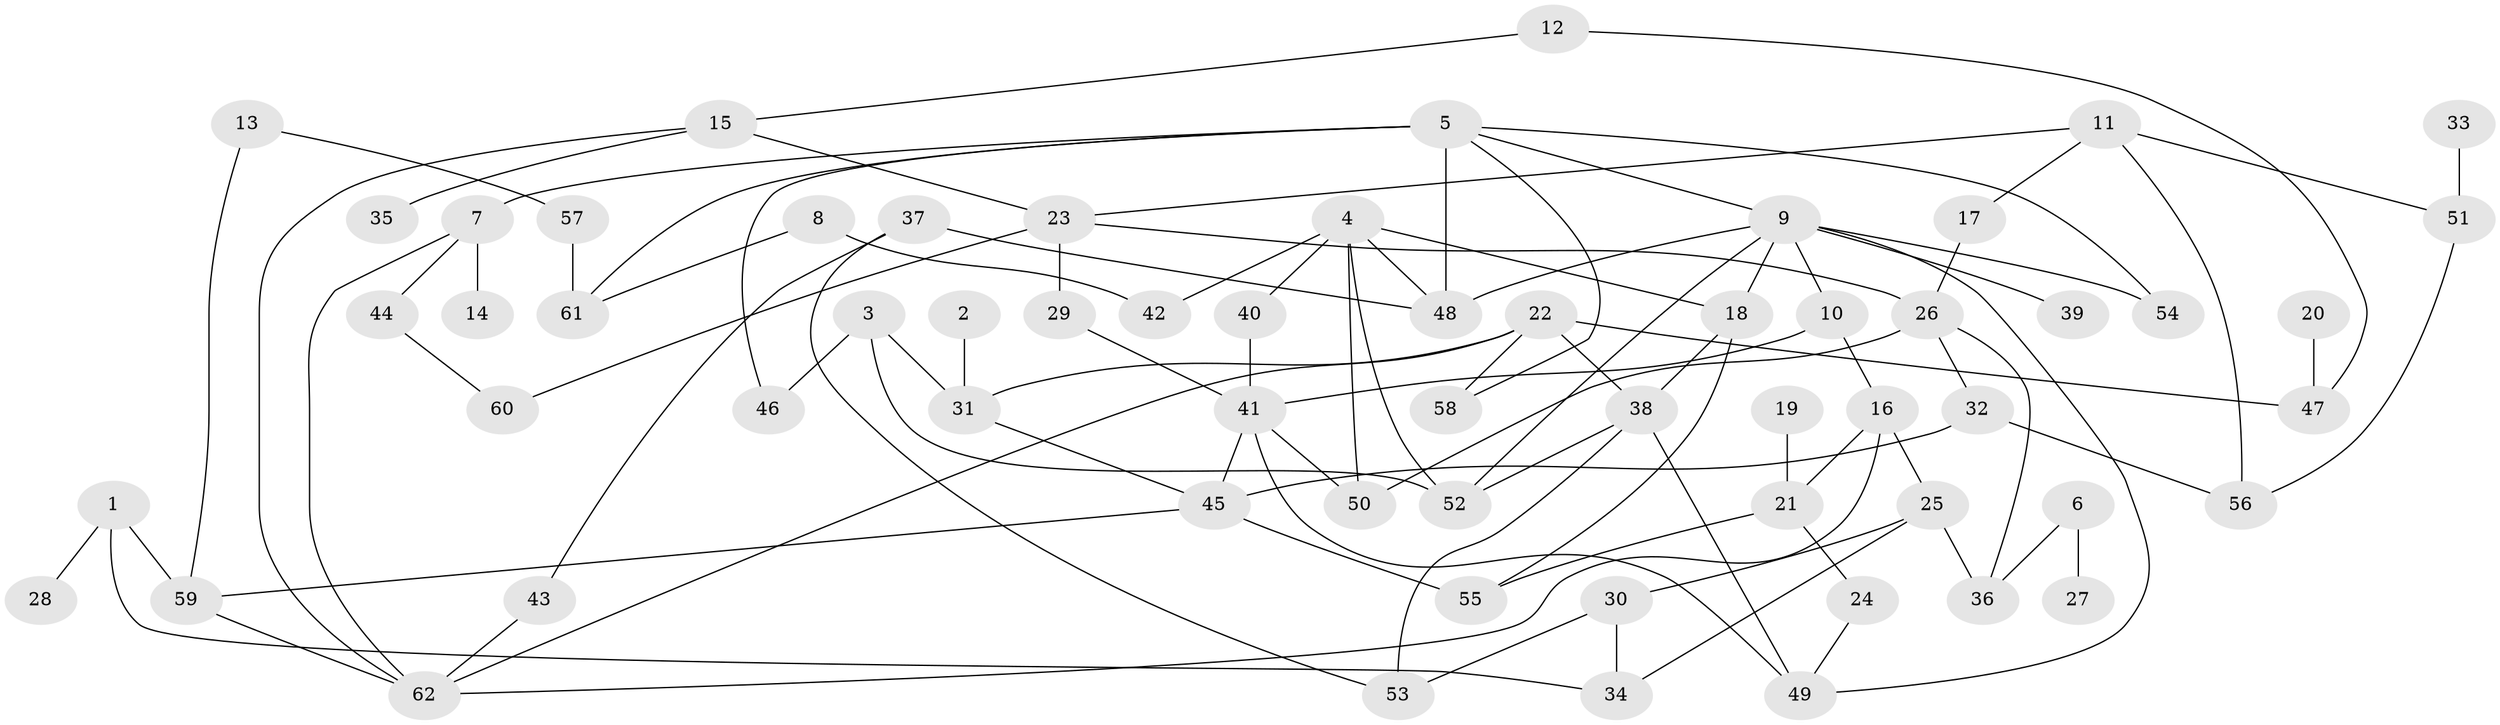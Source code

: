 // coarse degree distribution, {2: 0.17073170731707318, 1: 0.1951219512195122, 3: 0.24390243902439024, 8: 0.024390243902439025, 7: 0.07317073170731707, 4: 0.0975609756097561, 9: 0.024390243902439025, 6: 0.12195121951219512, 5: 0.04878048780487805}
// Generated by graph-tools (version 1.1) at 2025/41/03/06/25 10:41:23]
// undirected, 62 vertices, 96 edges
graph export_dot {
graph [start="1"]
  node [color=gray90,style=filled];
  1;
  2;
  3;
  4;
  5;
  6;
  7;
  8;
  9;
  10;
  11;
  12;
  13;
  14;
  15;
  16;
  17;
  18;
  19;
  20;
  21;
  22;
  23;
  24;
  25;
  26;
  27;
  28;
  29;
  30;
  31;
  32;
  33;
  34;
  35;
  36;
  37;
  38;
  39;
  40;
  41;
  42;
  43;
  44;
  45;
  46;
  47;
  48;
  49;
  50;
  51;
  52;
  53;
  54;
  55;
  56;
  57;
  58;
  59;
  60;
  61;
  62;
  1 -- 28;
  1 -- 34;
  1 -- 59;
  2 -- 31;
  3 -- 31;
  3 -- 46;
  3 -- 52;
  4 -- 18;
  4 -- 40;
  4 -- 42;
  4 -- 48;
  4 -- 50;
  4 -- 52;
  5 -- 7;
  5 -- 9;
  5 -- 46;
  5 -- 48;
  5 -- 54;
  5 -- 58;
  5 -- 61;
  6 -- 27;
  6 -- 36;
  7 -- 14;
  7 -- 44;
  7 -- 62;
  8 -- 42;
  8 -- 61;
  9 -- 10;
  9 -- 18;
  9 -- 39;
  9 -- 48;
  9 -- 49;
  9 -- 52;
  9 -- 54;
  10 -- 16;
  10 -- 41;
  11 -- 17;
  11 -- 23;
  11 -- 51;
  11 -- 56;
  12 -- 15;
  12 -- 47;
  13 -- 57;
  13 -- 59;
  15 -- 23;
  15 -- 35;
  15 -- 62;
  16 -- 21;
  16 -- 25;
  16 -- 62;
  17 -- 26;
  18 -- 38;
  18 -- 55;
  19 -- 21;
  20 -- 47;
  21 -- 24;
  21 -- 55;
  22 -- 31;
  22 -- 38;
  22 -- 47;
  22 -- 58;
  22 -- 62;
  23 -- 26;
  23 -- 29;
  23 -- 60;
  24 -- 49;
  25 -- 30;
  25 -- 34;
  25 -- 36;
  26 -- 32;
  26 -- 36;
  26 -- 50;
  29 -- 41;
  30 -- 34;
  30 -- 53;
  31 -- 45;
  32 -- 45;
  32 -- 56;
  33 -- 51;
  37 -- 43;
  37 -- 48;
  37 -- 53;
  38 -- 49;
  38 -- 52;
  38 -- 53;
  40 -- 41;
  41 -- 45;
  41 -- 49;
  41 -- 50;
  43 -- 62;
  44 -- 60;
  45 -- 55;
  45 -- 59;
  51 -- 56;
  57 -- 61;
  59 -- 62;
}
